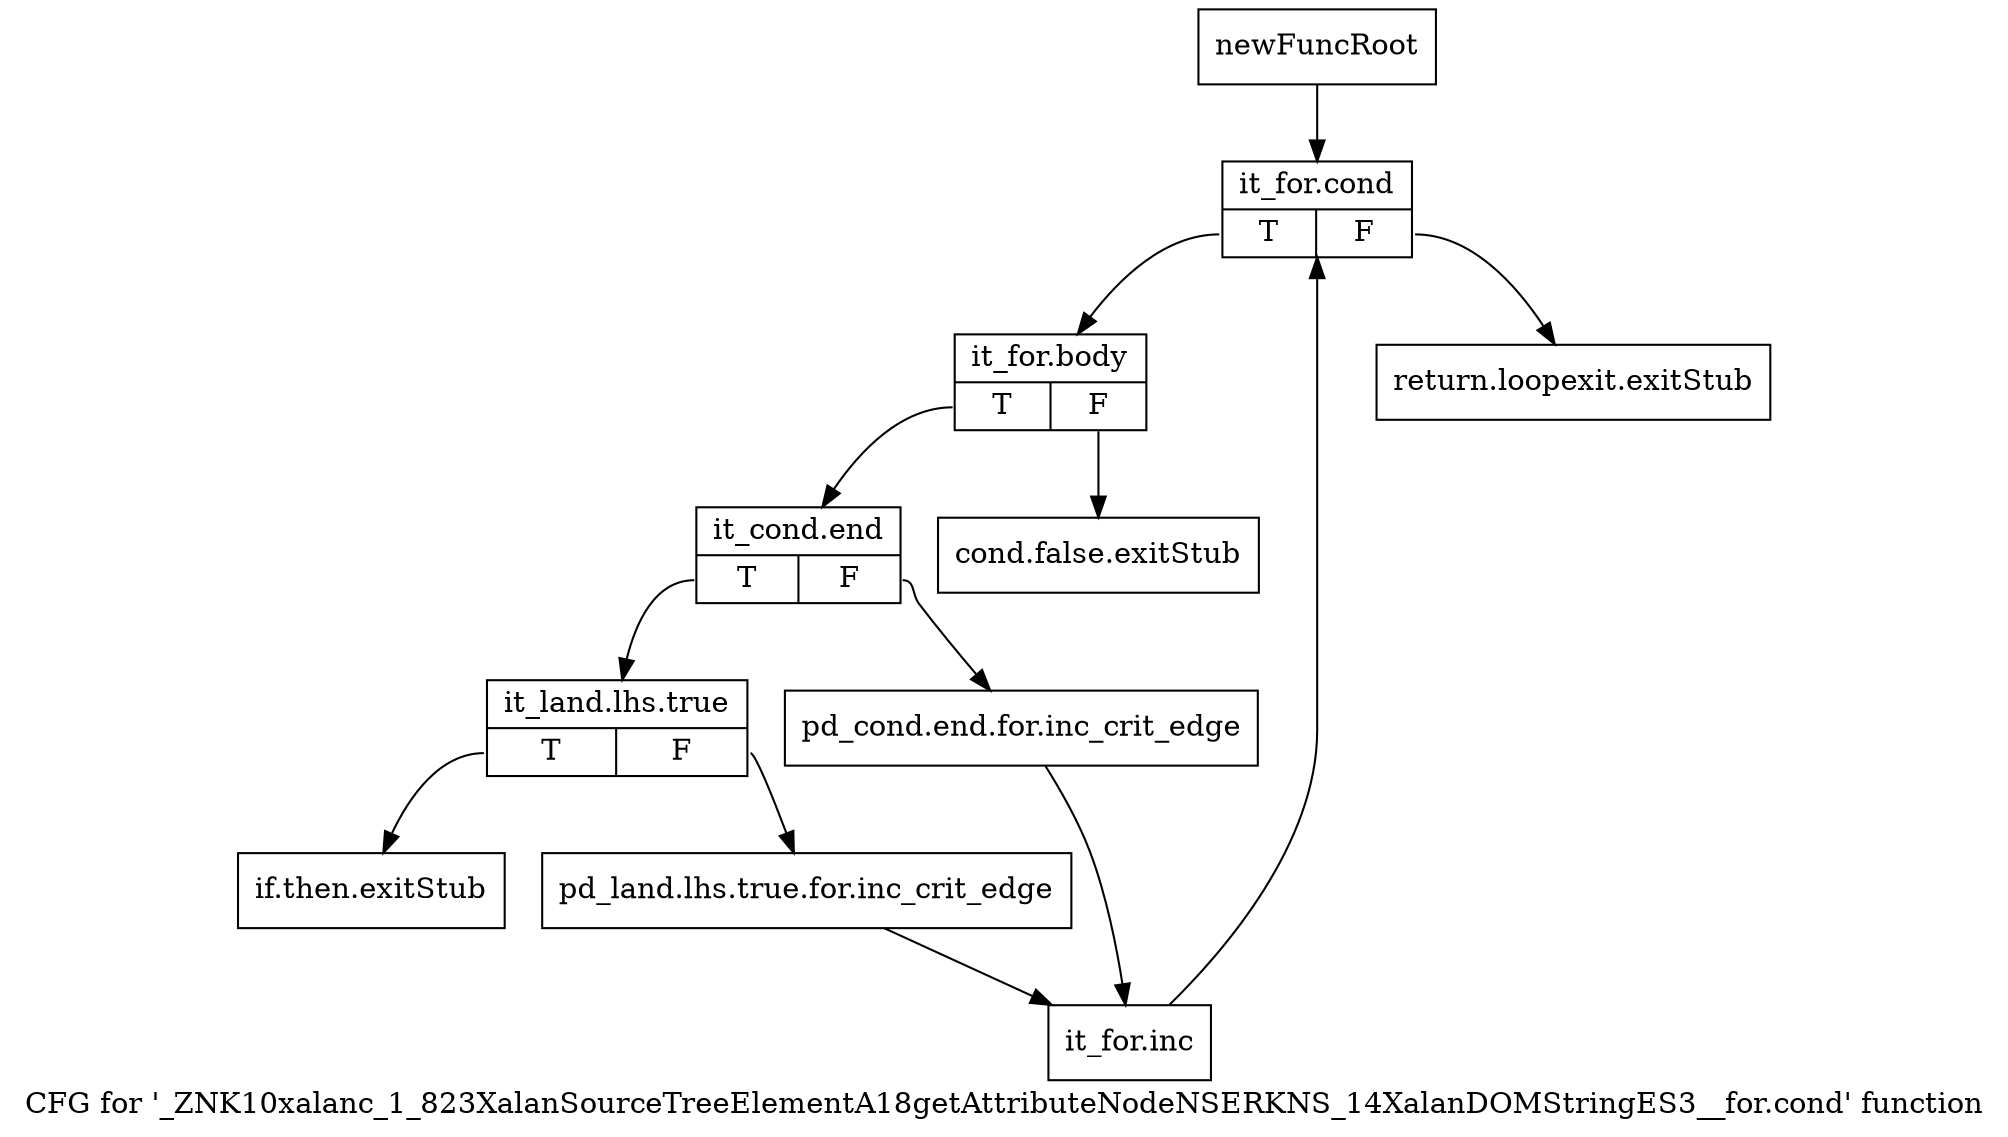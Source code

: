 digraph "CFG for '_ZNK10xalanc_1_823XalanSourceTreeElementA18getAttributeNodeNSERKNS_14XalanDOMStringES3__for.cond' function" {
	label="CFG for '_ZNK10xalanc_1_823XalanSourceTreeElementA18getAttributeNodeNSERKNS_14XalanDOMStringES3__for.cond' function";

	Node0x843dc90 [shape=record,label="{newFuncRoot}"];
	Node0x843dc90 -> Node0x8460300;
	Node0x8460210 [shape=record,label="{return.loopexit.exitStub}"];
	Node0x8460260 [shape=record,label="{cond.false.exitStub}"];
	Node0x84602b0 [shape=record,label="{if.then.exitStub}"];
	Node0x8460300 [shape=record,label="{it_for.cond|{<s0>T|<s1>F}}"];
	Node0x8460300:s0 -> Node0x8460350;
	Node0x8460300:s1 -> Node0x8460210;
	Node0x8460350 [shape=record,label="{it_for.body|{<s0>T|<s1>F}}"];
	Node0x8460350:s0 -> Node0x84603a0;
	Node0x8460350:s1 -> Node0x8460260;
	Node0x84603a0 [shape=record,label="{it_cond.end|{<s0>T|<s1>F}}"];
	Node0x84603a0:s0 -> Node0x8460440;
	Node0x84603a0:s1 -> Node0x84603f0;
	Node0x84603f0 [shape=record,label="{pd_cond.end.for.inc_crit_edge}"];
	Node0x84603f0 -> Node0x84604e0;
	Node0x8460440 [shape=record,label="{it_land.lhs.true|{<s0>T|<s1>F}}"];
	Node0x8460440:s0 -> Node0x84602b0;
	Node0x8460440:s1 -> Node0x8460490;
	Node0x8460490 [shape=record,label="{pd_land.lhs.true.for.inc_crit_edge}"];
	Node0x8460490 -> Node0x84604e0;
	Node0x84604e0 [shape=record,label="{it_for.inc}"];
	Node0x84604e0 -> Node0x8460300;
}
